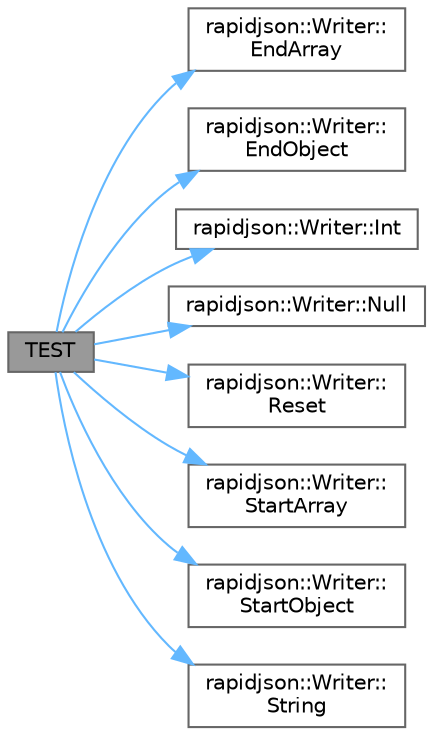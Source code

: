 digraph "TEST"
{
 // LATEX_PDF_SIZE
  bgcolor="transparent";
  edge [fontname=Helvetica,fontsize=10,labelfontname=Helvetica,labelfontsize=10];
  node [fontname=Helvetica,fontsize=10,shape=box,height=0.2,width=0.4];
  rankdir="LR";
  Node1 [id="Node000001",label="TEST",height=0.2,width=0.4,color="gray40", fillcolor="grey60", style="filled", fontcolor="black",tooltip=" "];
  Node1 -> Node2 [id="edge1_Node000001_Node000002",color="steelblue1",style="solid",tooltip=" "];
  Node2 [id="Node000002",label="rapidjson::Writer::\lEndArray",height=0.2,width=0.4,color="grey40", fillcolor="white", style="filled",URL="$classrapidjson_1_1_writer.html#a13c98a10c8a8be0823c6cfd8e1b479a4",tooltip=" "];
  Node1 -> Node3 [id="edge2_Node000001_Node000003",color="steelblue1",style="solid",tooltip=" "];
  Node3 [id="Node000003",label="rapidjson::Writer::\lEndObject",height=0.2,width=0.4,color="grey40", fillcolor="white", style="filled",URL="$classrapidjson_1_1_writer.html#ac8851882467c9c00cd8c2a202261e2b0",tooltip=" "];
  Node1 -> Node4 [id="edge3_Node000001_Node000004",color="steelblue1",style="solid",tooltip=" "];
  Node4 [id="Node000004",label="rapidjson::Writer::Int",height=0.2,width=0.4,color="grey40", fillcolor="white", style="filled",URL="$classrapidjson_1_1_writer.html#a22fd25fb5cb2db6c25762961e51e9c46",tooltip=" "];
  Node1 -> Node5 [id="edge4_Node000001_Node000005",color="steelblue1",style="solid",tooltip=" "];
  Node5 [id="Node000005",label="rapidjson::Writer::Null",height=0.2,width=0.4,color="grey40", fillcolor="white", style="filled",URL="$classrapidjson_1_1_writer.html#a1e857b9fe7071fc0b9fa89b56ad05651",tooltip=" "];
  Node1 -> Node6 [id="edge5_Node000001_Node000006",color="steelblue1",style="solid",tooltip=" "];
  Node6 [id="Node000006",label="rapidjson::Writer::\lReset",height=0.2,width=0.4,color="grey40", fillcolor="white", style="filled",URL="$classrapidjson_1_1_writer.html#ac4026d3f14b80d6d7fc10004b1972722",tooltip="Reset the writer with a new stream."];
  Node1 -> Node7 [id="edge6_Node000001_Node000007",color="steelblue1",style="solid",tooltip=" "];
  Node7 [id="Node000007",label="rapidjson::Writer::\lStartArray",height=0.2,width=0.4,color="grey40", fillcolor="white", style="filled",URL="$classrapidjson_1_1_writer.html#a7019d2c81548f7b4dcc96f98a3e2bf76",tooltip=" "];
  Node1 -> Node8 [id="edge7_Node000001_Node000008",color="steelblue1",style="solid",tooltip=" "];
  Node8 [id="Node000008",label="rapidjson::Writer::\lStartObject",height=0.2,width=0.4,color="grey40", fillcolor="white", style="filled",URL="$classrapidjson_1_1_writer.html#a8b0be54744be8ecb53cbe7e408447faa",tooltip=" "];
  Node1 -> Node9 [id="edge8_Node000001_Node000009",color="steelblue1",style="solid",tooltip=" "];
  Node9 [id="Node000009",label="rapidjson::Writer::\lString",height=0.2,width=0.4,color="grey40", fillcolor="white", style="filled",URL="$classrapidjson_1_1_writer.html#a3cddcb5176054f559d0d552a3ff8789b",tooltip=" "];
}
